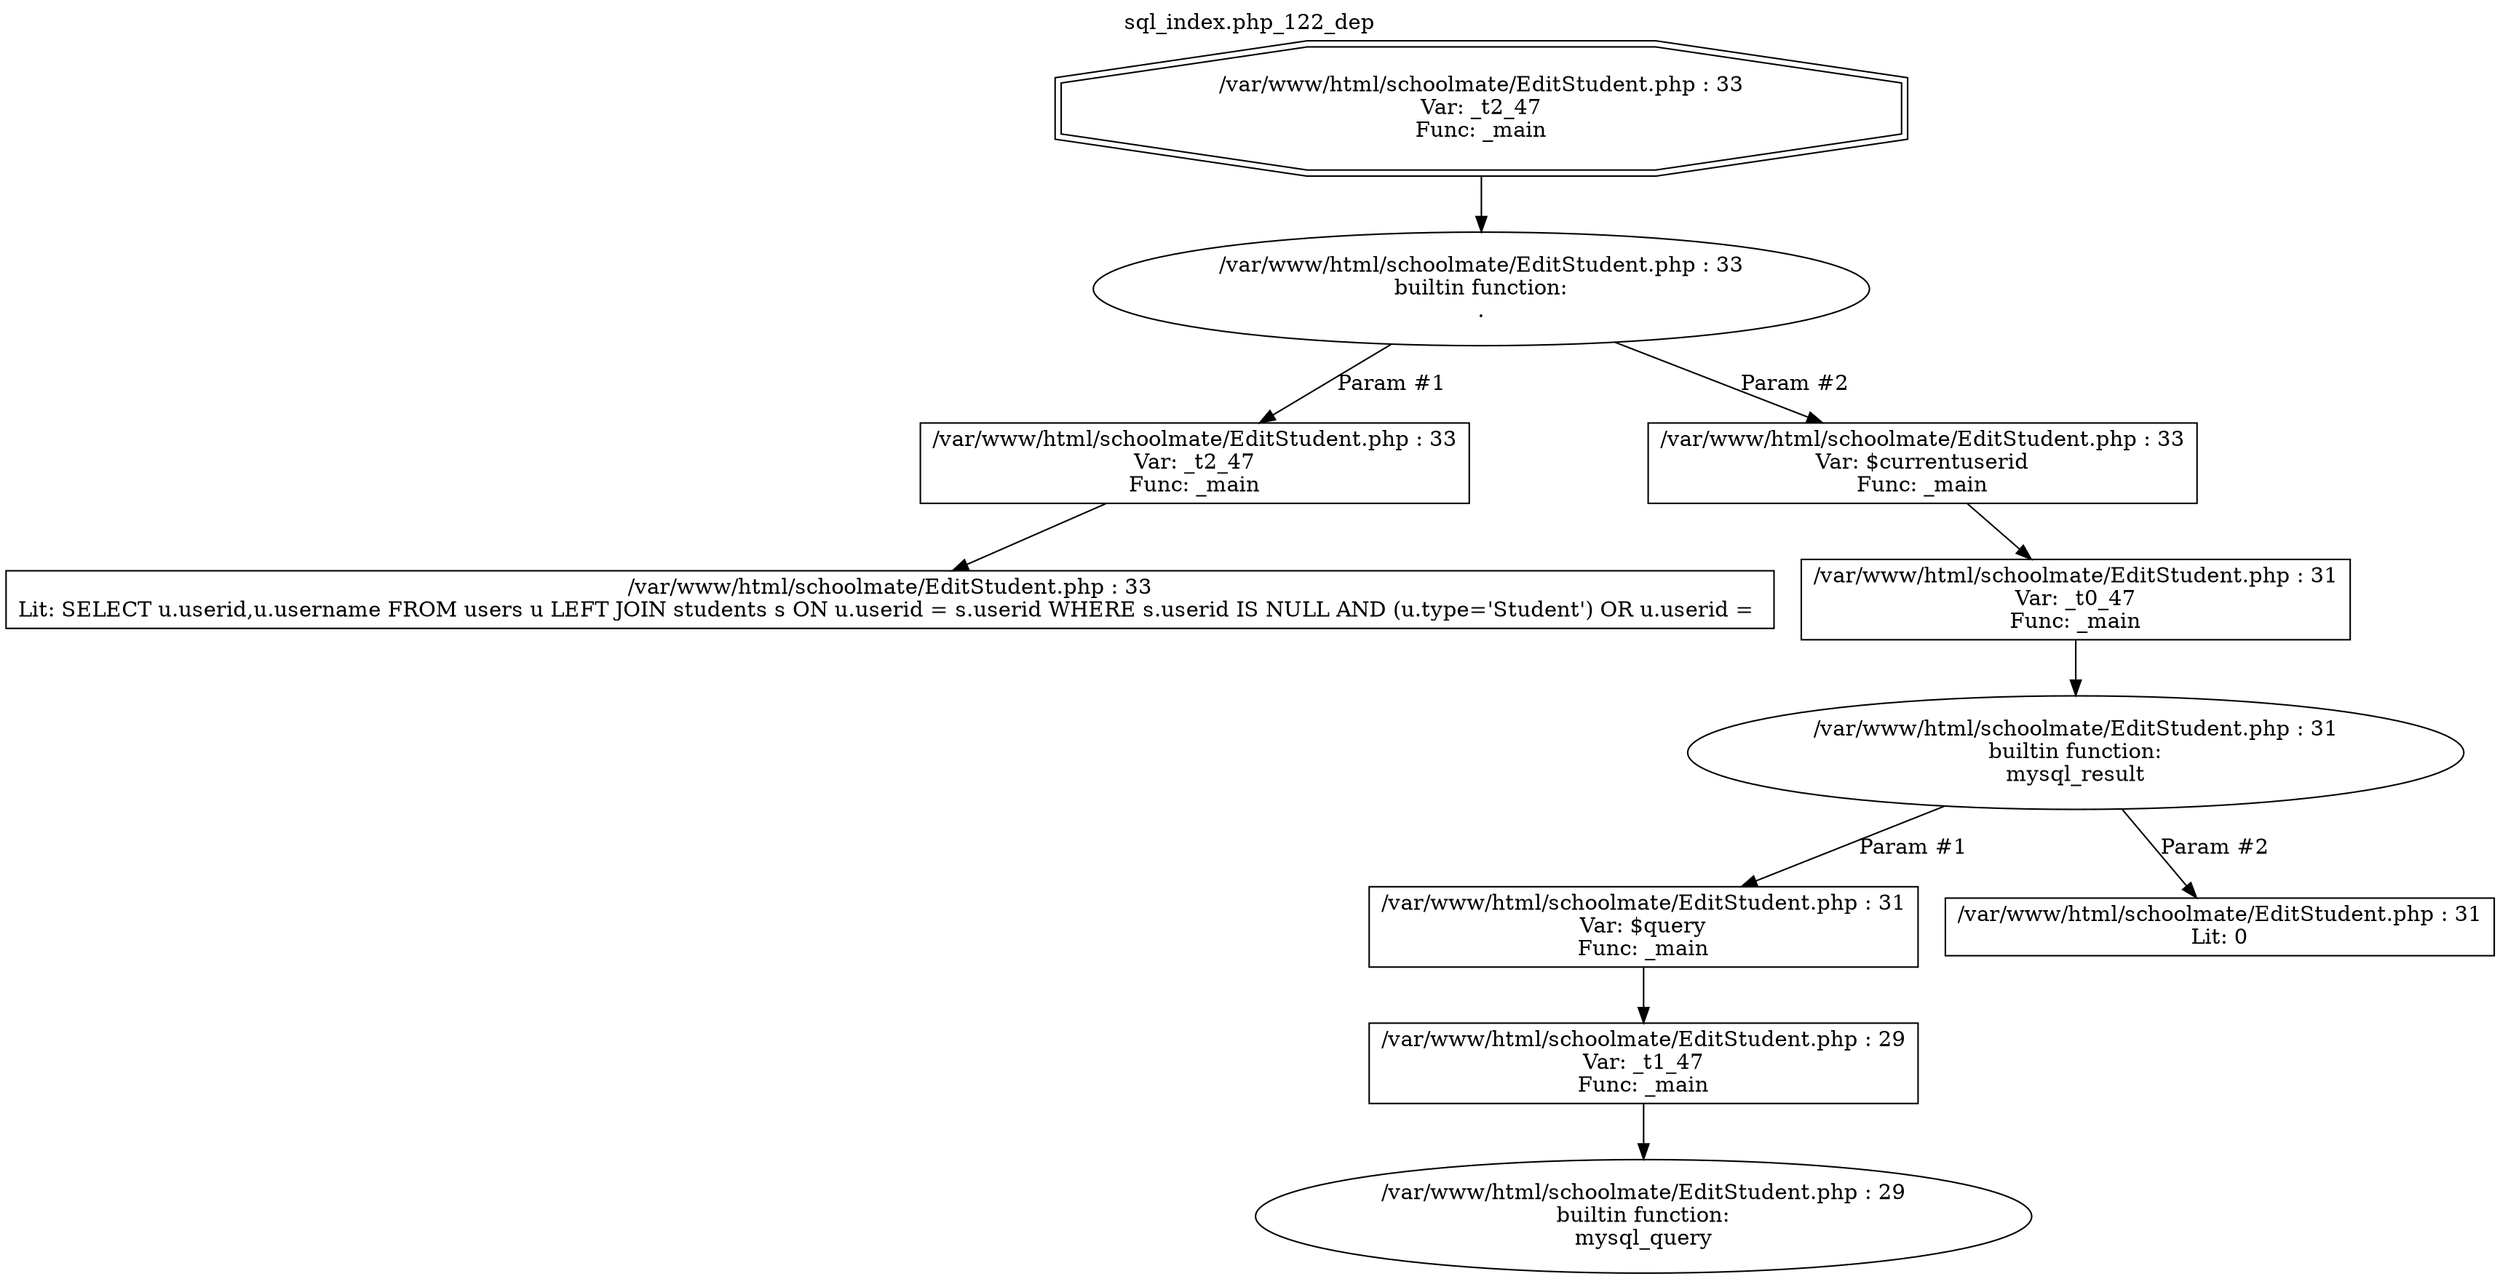 digraph cfg {
  label="sql_index.php_122_dep";
  labelloc=t;
  n1 [shape=doubleoctagon, label="/var/www/html/schoolmate/EditStudent.php : 33\nVar: _t2_47\nFunc: _main\n"];
  n2 [shape=ellipse, label="/var/www/html/schoolmate/EditStudent.php : 33\nbuiltin function:\n.\n"];
  n3 [shape=box, label="/var/www/html/schoolmate/EditStudent.php : 33\nVar: _t2_47\nFunc: _main\n"];
  n4 [shape=box, label="/var/www/html/schoolmate/EditStudent.php : 33\nLit: SELECT u.userid,u.username FROM users u LEFT JOIN students s ON u.userid = s.userid WHERE s.userid IS NULL AND (u.type='Student') OR u.userid = \n"];
  n5 [shape=box, label="/var/www/html/schoolmate/EditStudent.php : 33\nVar: $currentuserid\nFunc: _main\n"];
  n6 [shape=box, label="/var/www/html/schoolmate/EditStudent.php : 31\nVar: _t0_47\nFunc: _main\n"];
  n7 [shape=ellipse, label="/var/www/html/schoolmate/EditStudent.php : 31\nbuiltin function:\nmysql_result\n"];
  n8 [shape=box, label="/var/www/html/schoolmate/EditStudent.php : 31\nVar: $query\nFunc: _main\n"];
  n9 [shape=box, label="/var/www/html/schoolmate/EditStudent.php : 29\nVar: _t1_47\nFunc: _main\n"];
  n10 [shape=ellipse, label="/var/www/html/schoolmate/EditStudent.php : 29\nbuiltin function:\nmysql_query\n"];
  n11 [shape=box, label="/var/www/html/schoolmate/EditStudent.php : 31\nLit: 0\n"];
  n1 -> n2;
  n3 -> n4;
  n2 -> n3[label="Param #1"];
  n2 -> n5[label="Param #2"];
  n6 -> n7;
  n9 -> n10;
  n8 -> n9;
  n7 -> n8[label="Param #1"];
  n7 -> n11[label="Param #2"];
  n5 -> n6;
}
